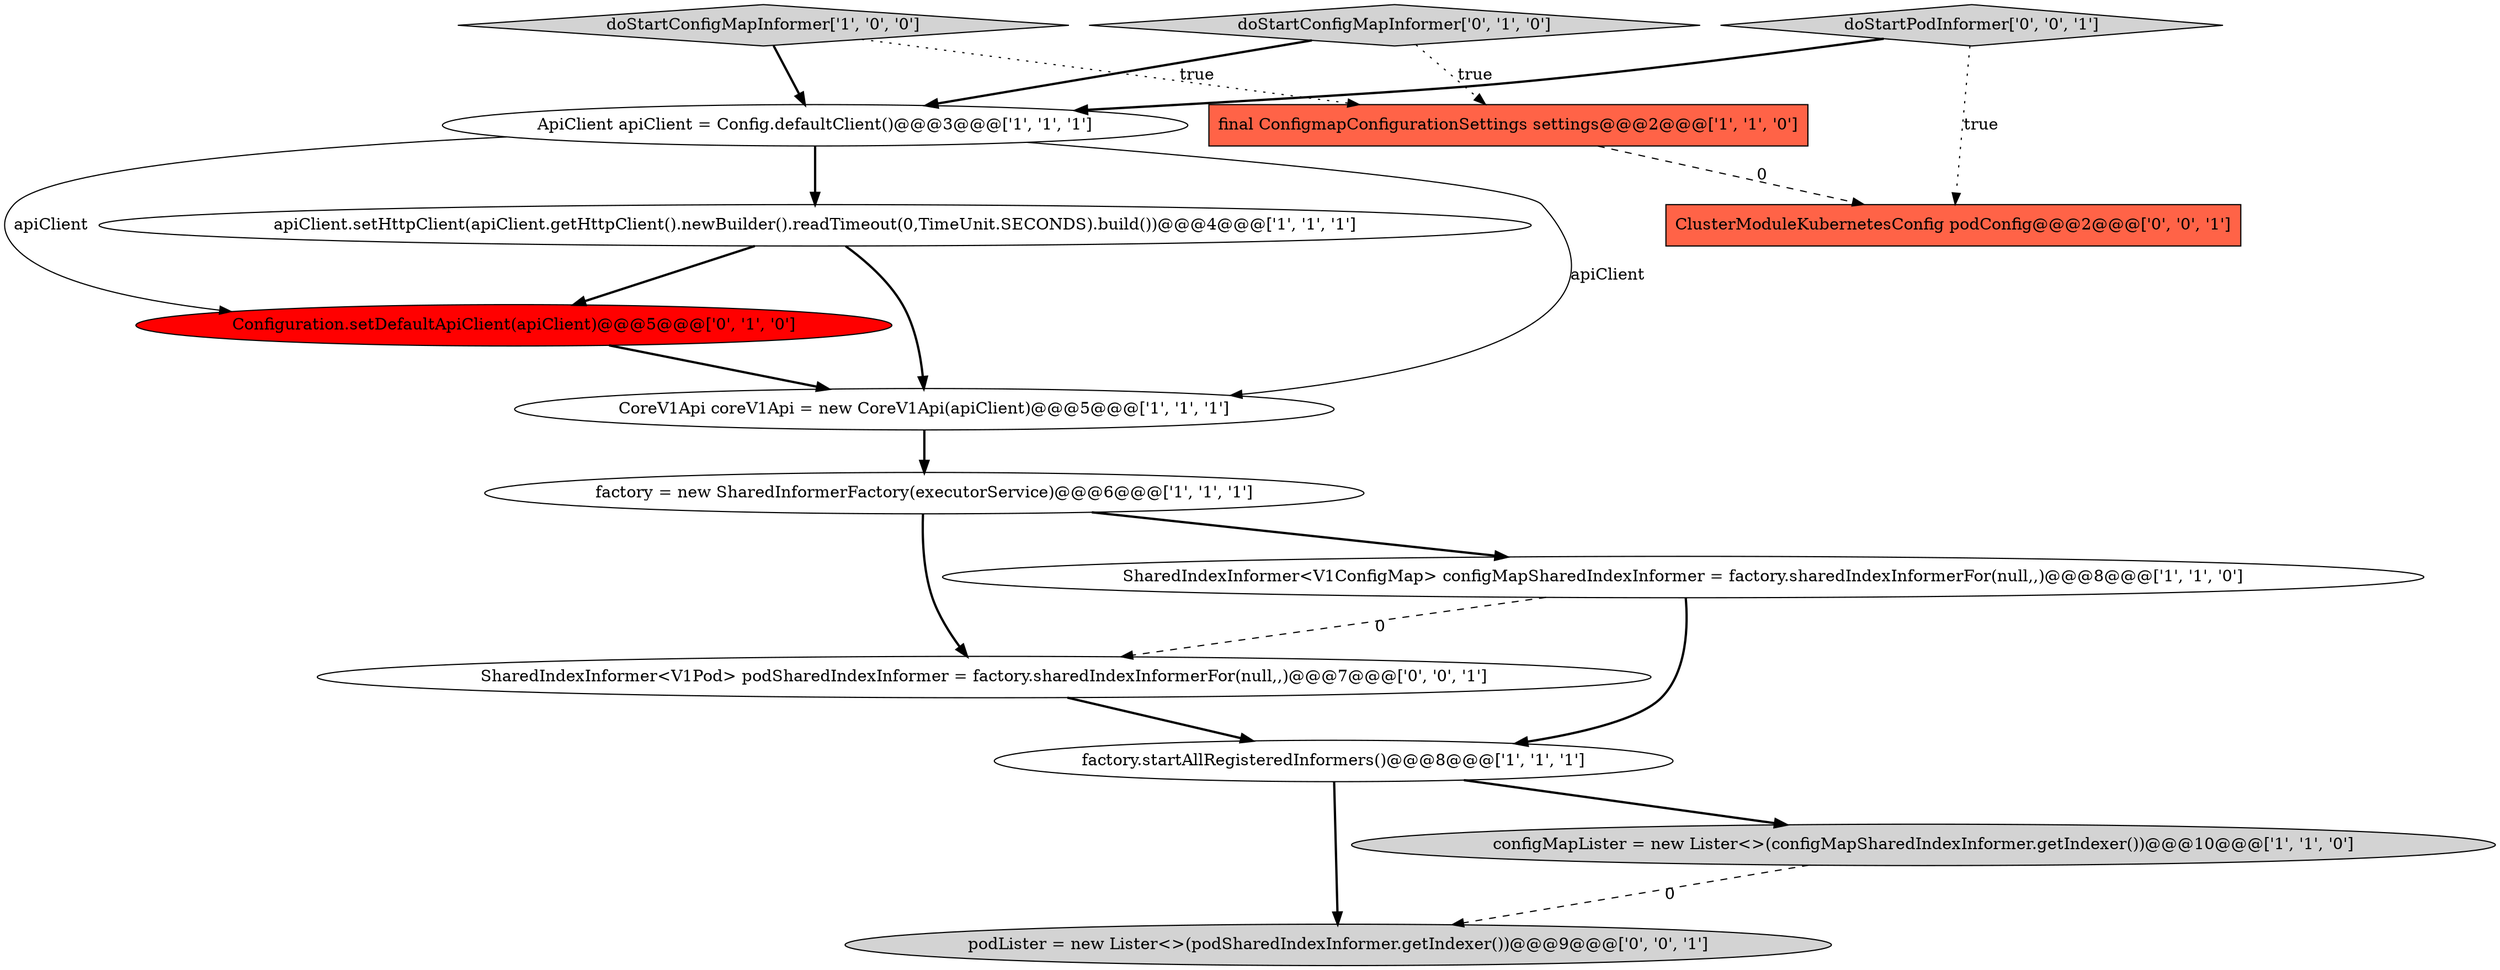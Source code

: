 digraph {
11 [style = filled, label = "SharedIndexInformer<V1Pod> podSharedIndexInformer = factory.sharedIndexInformerFor(null,,)@@@7@@@['0', '0', '1']", fillcolor = white, shape = ellipse image = "AAA0AAABBB3BBB"];
1 [style = filled, label = "SharedIndexInformer<V1ConfigMap> configMapSharedIndexInformer = factory.sharedIndexInformerFor(null,,)@@@8@@@['1', '1', '0']", fillcolor = white, shape = ellipse image = "AAA0AAABBB1BBB"];
4 [style = filled, label = "doStartConfigMapInformer['1', '0', '0']", fillcolor = lightgray, shape = diamond image = "AAA0AAABBB1BBB"];
14 [style = filled, label = "podLister = new Lister<>(podSharedIndexInformer.getIndexer())@@@9@@@['0', '0', '1']", fillcolor = lightgray, shape = ellipse image = "AAA0AAABBB3BBB"];
5 [style = filled, label = "factory.startAllRegisteredInformers()@@@8@@@['1', '1', '1']", fillcolor = white, shape = ellipse image = "AAA0AAABBB1BBB"];
0 [style = filled, label = "ApiClient apiClient = Config.defaultClient()@@@3@@@['1', '1', '1']", fillcolor = white, shape = ellipse image = "AAA0AAABBB1BBB"];
10 [style = filled, label = "doStartConfigMapInformer['0', '1', '0']", fillcolor = lightgray, shape = diamond image = "AAA0AAABBB2BBB"];
9 [style = filled, label = "Configuration.setDefaultApiClient(apiClient)@@@5@@@['0', '1', '0']", fillcolor = red, shape = ellipse image = "AAA1AAABBB2BBB"];
7 [style = filled, label = "CoreV1Api coreV1Api = new CoreV1Api(apiClient)@@@5@@@['1', '1', '1']", fillcolor = white, shape = ellipse image = "AAA0AAABBB1BBB"];
6 [style = filled, label = "final ConfigmapConfigurationSettings settings@@@2@@@['1', '1', '0']", fillcolor = tomato, shape = box image = "AAA0AAABBB1BBB"];
2 [style = filled, label = "apiClient.setHttpClient(apiClient.getHttpClient().newBuilder().readTimeout(0,TimeUnit.SECONDS).build())@@@4@@@['1', '1', '1']", fillcolor = white, shape = ellipse image = "AAA0AAABBB1BBB"];
12 [style = filled, label = "doStartPodInformer['0', '0', '1']", fillcolor = lightgray, shape = diamond image = "AAA0AAABBB3BBB"];
13 [style = filled, label = "ClusterModuleKubernetesConfig podConfig@@@2@@@['0', '0', '1']", fillcolor = tomato, shape = box image = "AAA0AAABBB3BBB"];
3 [style = filled, label = "factory = new SharedInformerFactory(executorService)@@@6@@@['1', '1', '1']", fillcolor = white, shape = ellipse image = "AAA0AAABBB1BBB"];
8 [style = filled, label = "configMapLister = new Lister<>(configMapSharedIndexInformer.getIndexer())@@@10@@@['1', '1', '0']", fillcolor = lightgray, shape = ellipse image = "AAA0AAABBB1BBB"];
1->5 [style = bold, label=""];
0->7 [style = solid, label="apiClient"];
4->6 [style = dotted, label="true"];
5->8 [style = bold, label=""];
10->6 [style = dotted, label="true"];
3->1 [style = bold, label=""];
0->2 [style = bold, label=""];
3->11 [style = bold, label=""];
2->9 [style = bold, label=""];
5->14 [style = bold, label=""];
8->14 [style = dashed, label="0"];
9->7 [style = bold, label=""];
12->0 [style = bold, label=""];
7->3 [style = bold, label=""];
4->0 [style = bold, label=""];
11->5 [style = bold, label=""];
12->13 [style = dotted, label="true"];
6->13 [style = dashed, label="0"];
1->11 [style = dashed, label="0"];
10->0 [style = bold, label=""];
0->9 [style = solid, label="apiClient"];
2->7 [style = bold, label=""];
}
